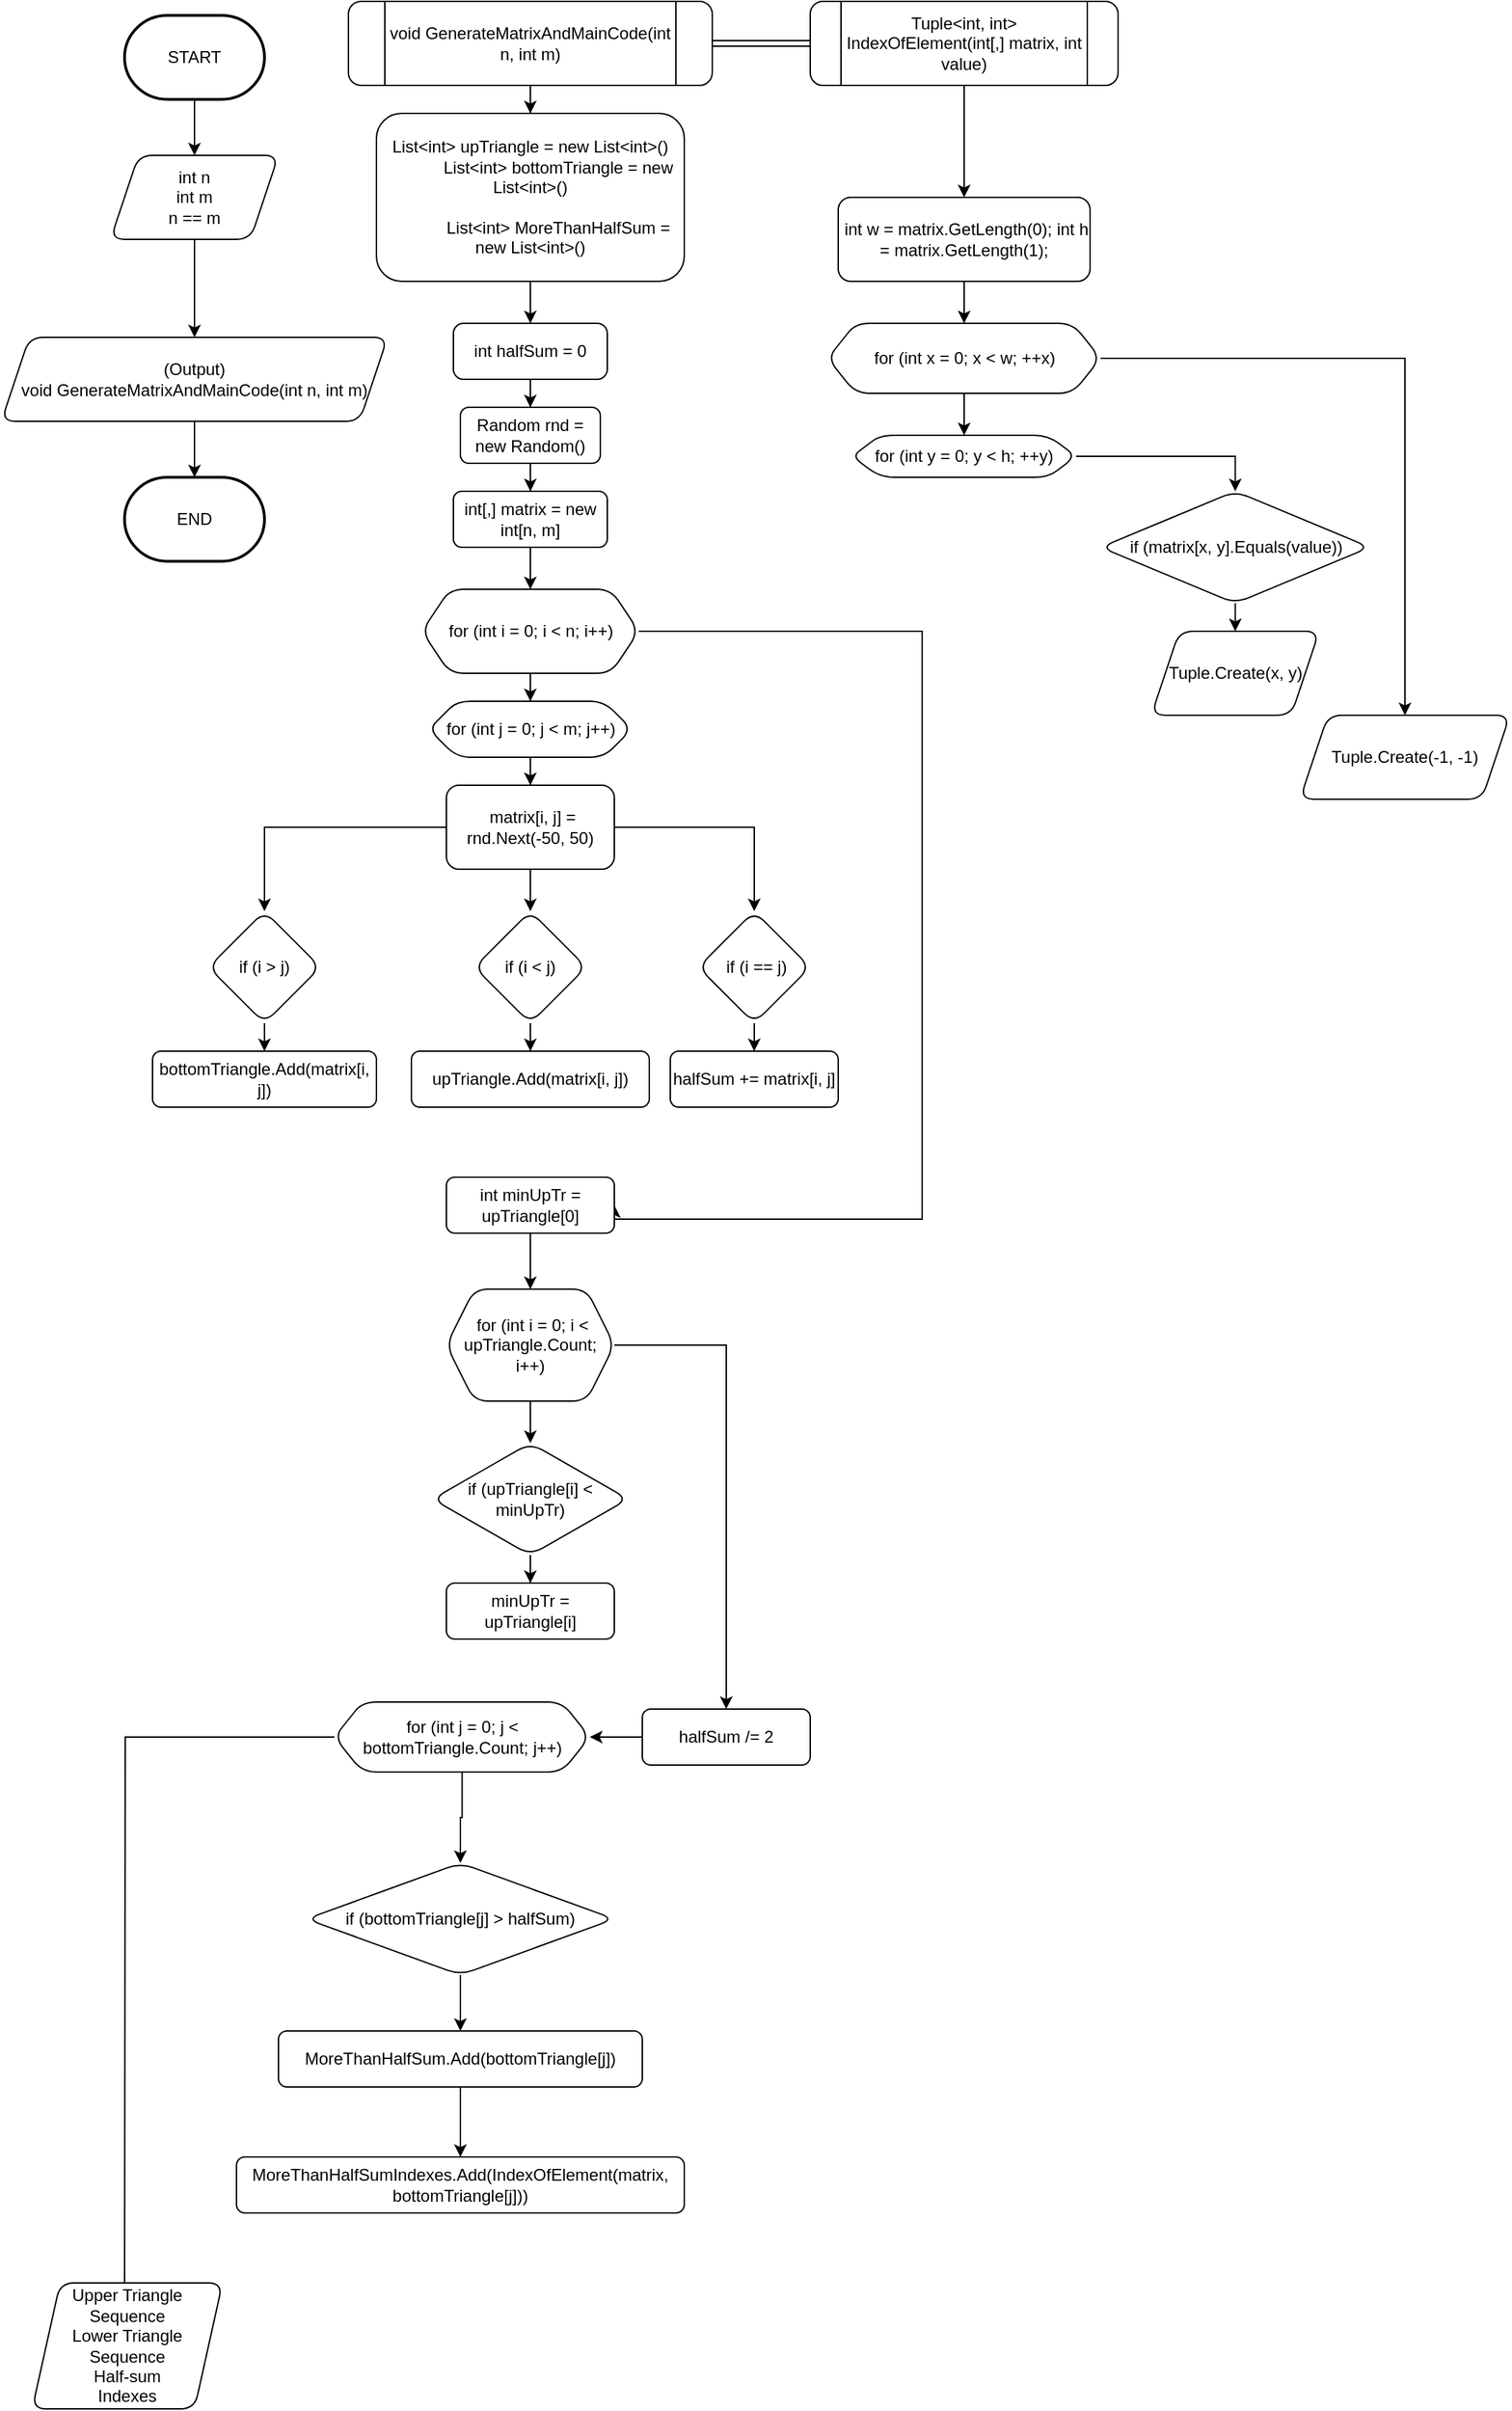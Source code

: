 <mxfile version="16.0.2" type="device"><diagram id="C5RBs43oDa-KdzZeNtuy" name="Page-1"><mxGraphModel dx="1102" dy="857" grid="1" gridSize="10" guides="1" tooltips="1" connect="1" arrows="1" fold="1" page="1" pageScale="1" pageWidth="827" pageHeight="1169" math="0" shadow="0"><root><mxCell id="WIyWlLk6GJQsqaUBKTNV-0"/><mxCell id="WIyWlLk6GJQsqaUBKTNV-1" parent="WIyWlLk6GJQsqaUBKTNV-0"/><mxCell id="bR5sIS3NNHZ-FKMrunje-4" value="" style="edgeStyle=orthogonalEdgeStyle;rounded=0;orthogonalLoop=1;jettySize=auto;html=1;" edge="1" parent="WIyWlLk6GJQsqaUBKTNV-1" source="bR5sIS3NNHZ-FKMrunje-0" target="bR5sIS3NNHZ-FKMrunje-3"><mxGeometry relative="1" as="geometry"/></mxCell><mxCell id="bR5sIS3NNHZ-FKMrunje-0" value="START&lt;br&gt;" style="strokeWidth=2;html=1;shape=mxgraph.flowchart.terminator;whiteSpace=wrap;" vertex="1" parent="WIyWlLk6GJQsqaUBKTNV-1"><mxGeometry x="360" y="410" width="100" height="60" as="geometry"/></mxCell><mxCell id="bR5sIS3NNHZ-FKMrunje-75" value="" style="edgeStyle=orthogonalEdgeStyle;rounded=0;orthogonalLoop=1;jettySize=auto;html=1;" edge="1" parent="WIyWlLk6GJQsqaUBKTNV-1" source="bR5sIS3NNHZ-FKMrunje-3" target="bR5sIS3NNHZ-FKMrunje-74"><mxGeometry relative="1" as="geometry"/></mxCell><mxCell id="bR5sIS3NNHZ-FKMrunje-3" value="int n&lt;br&gt;int m&lt;br&gt;n == m" style="shape=parallelogram;perimeter=parallelogramPerimeter;whiteSpace=wrap;html=1;fixedSize=1;rounded=1;" vertex="1" parent="WIyWlLk6GJQsqaUBKTNV-1"><mxGeometry x="350" y="510" width="120" height="60" as="geometry"/></mxCell><mxCell id="bR5sIS3NNHZ-FKMrunje-7" value="" style="edgeStyle=orthogonalEdgeStyle;rounded=0;orthogonalLoop=1;jettySize=auto;html=1;" edge="1" parent="WIyWlLk6GJQsqaUBKTNV-1" source="bR5sIS3NNHZ-FKMrunje-5" target="bR5sIS3NNHZ-FKMrunje-6"><mxGeometry relative="1" as="geometry"/></mxCell><mxCell id="bR5sIS3NNHZ-FKMrunje-55" value="" style="edgeStyle=orthogonalEdgeStyle;rounded=0;orthogonalLoop=1;jettySize=auto;html=1;shape=link;" edge="1" parent="WIyWlLk6GJQsqaUBKTNV-1" source="bR5sIS3NNHZ-FKMrunje-5" target="bR5sIS3NNHZ-FKMrunje-54"><mxGeometry relative="1" as="geometry"/></mxCell><mxCell id="bR5sIS3NNHZ-FKMrunje-5" value="void GenerateMatrixAndMainCode(int n, int m)" style="shape=process;whiteSpace=wrap;html=1;backgroundOutline=1;rounded=1;" vertex="1" parent="WIyWlLk6GJQsqaUBKTNV-1"><mxGeometry x="520" y="400" width="260" height="60" as="geometry"/></mxCell><mxCell id="bR5sIS3NNHZ-FKMrunje-9" value="" style="edgeStyle=orthogonalEdgeStyle;rounded=0;orthogonalLoop=1;jettySize=auto;html=1;" edge="1" parent="WIyWlLk6GJQsqaUBKTNV-1" source="bR5sIS3NNHZ-FKMrunje-6" target="bR5sIS3NNHZ-FKMrunje-8"><mxGeometry relative="1" as="geometry"/></mxCell><mxCell id="bR5sIS3NNHZ-FKMrunje-6" value="&lt;div&gt;List&amp;lt;int&amp;gt; upTriangle = new List&amp;lt;int&amp;gt;()&lt;/div&gt;&lt;div&gt;&amp;nbsp; &amp;nbsp; &amp;nbsp; &amp;nbsp; &amp;nbsp; &amp;nbsp; List&amp;lt;int&amp;gt; bottomTriangle = new List&amp;lt;int&amp;gt;()&lt;/div&gt;&lt;div&gt;&lt;br&gt;&lt;/div&gt;&lt;div&gt;&amp;nbsp; &amp;nbsp; &amp;nbsp; &amp;nbsp; &amp;nbsp; &amp;nbsp; List&amp;lt;int&amp;gt; MoreThanHalfSum = new List&amp;lt;int&amp;gt;()&lt;/div&gt;" style="whiteSpace=wrap;html=1;rounded=1;align=center;" vertex="1" parent="WIyWlLk6GJQsqaUBKTNV-1"><mxGeometry x="540" y="480" width="220" height="120" as="geometry"/></mxCell><mxCell id="bR5sIS3NNHZ-FKMrunje-11" value="" style="edgeStyle=orthogonalEdgeStyle;rounded=0;orthogonalLoop=1;jettySize=auto;html=1;" edge="1" parent="WIyWlLk6GJQsqaUBKTNV-1" source="bR5sIS3NNHZ-FKMrunje-8" target="bR5sIS3NNHZ-FKMrunje-10"><mxGeometry relative="1" as="geometry"/></mxCell><mxCell id="bR5sIS3NNHZ-FKMrunje-8" value="int halfSum = 0" style="whiteSpace=wrap;html=1;rounded=1;arcSize=18;" vertex="1" parent="WIyWlLk6GJQsqaUBKTNV-1"><mxGeometry x="595" y="630" width="110" height="40" as="geometry"/></mxCell><mxCell id="bR5sIS3NNHZ-FKMrunje-13" value="" style="edgeStyle=orthogonalEdgeStyle;rounded=0;orthogonalLoop=1;jettySize=auto;html=1;" edge="1" parent="WIyWlLk6GJQsqaUBKTNV-1" source="bR5sIS3NNHZ-FKMrunje-10" target="bR5sIS3NNHZ-FKMrunje-12"><mxGeometry relative="1" as="geometry"/></mxCell><mxCell id="bR5sIS3NNHZ-FKMrunje-10" value="Random rnd = new Random()" style="whiteSpace=wrap;html=1;rounded=1;" vertex="1" parent="WIyWlLk6GJQsqaUBKTNV-1"><mxGeometry x="600" y="690" width="100" height="40" as="geometry"/></mxCell><mxCell id="bR5sIS3NNHZ-FKMrunje-15" value="" style="edgeStyle=orthogonalEdgeStyle;rounded=0;orthogonalLoop=1;jettySize=auto;html=1;" edge="1" parent="WIyWlLk6GJQsqaUBKTNV-1" source="bR5sIS3NNHZ-FKMrunje-12" target="bR5sIS3NNHZ-FKMrunje-14"><mxGeometry relative="1" as="geometry"/></mxCell><mxCell id="bR5sIS3NNHZ-FKMrunje-12" value="int[,] matrix = new int[n, m]" style="whiteSpace=wrap;html=1;rounded=1;" vertex="1" parent="WIyWlLk6GJQsqaUBKTNV-1"><mxGeometry x="595" y="750" width="110" height="40" as="geometry"/></mxCell><mxCell id="bR5sIS3NNHZ-FKMrunje-17" value="" style="edgeStyle=orthogonalEdgeStyle;rounded=0;orthogonalLoop=1;jettySize=auto;html=1;" edge="1" parent="WIyWlLk6GJQsqaUBKTNV-1" source="bR5sIS3NNHZ-FKMrunje-14" target="bR5sIS3NNHZ-FKMrunje-16"><mxGeometry relative="1" as="geometry"/></mxCell><mxCell id="bR5sIS3NNHZ-FKMrunje-34" style="edgeStyle=orthogonalEdgeStyle;rounded=0;orthogonalLoop=1;jettySize=auto;html=1;entryX=1;entryY=0.5;entryDx=0;entryDy=0;" edge="1" parent="WIyWlLk6GJQsqaUBKTNV-1" source="bR5sIS3NNHZ-FKMrunje-14" target="bR5sIS3NNHZ-FKMrunje-35"><mxGeometry relative="1" as="geometry"><mxPoint x="910" y="1270" as="targetPoint"/><Array as="points"><mxPoint x="930" y="850"/><mxPoint x="930" y="1270"/><mxPoint x="710" y="1270"/></Array></mxGeometry></mxCell><mxCell id="bR5sIS3NNHZ-FKMrunje-14" value="for (int i = 0; i &amp;lt; n; i++)" style="shape=hexagon;perimeter=hexagonPerimeter2;whiteSpace=wrap;html=1;fixedSize=1;rounded=1;" vertex="1" parent="WIyWlLk6GJQsqaUBKTNV-1"><mxGeometry x="572.5" y="820" width="155" height="60" as="geometry"/></mxCell><mxCell id="bR5sIS3NNHZ-FKMrunje-19" value="" style="edgeStyle=orthogonalEdgeStyle;rounded=0;orthogonalLoop=1;jettySize=auto;html=1;" edge="1" parent="WIyWlLk6GJQsqaUBKTNV-1" source="bR5sIS3NNHZ-FKMrunje-16" target="bR5sIS3NNHZ-FKMrunje-18"><mxGeometry relative="1" as="geometry"/></mxCell><mxCell id="bR5sIS3NNHZ-FKMrunje-16" value="for (int j = 0; j &amp;lt; m; j++)" style="shape=hexagon;perimeter=hexagonPerimeter2;whiteSpace=wrap;html=1;fixedSize=1;rounded=1;" vertex="1" parent="WIyWlLk6GJQsqaUBKTNV-1"><mxGeometry x="577.5" y="900" width="145" height="40" as="geometry"/></mxCell><mxCell id="bR5sIS3NNHZ-FKMrunje-21" value="" style="edgeStyle=orthogonalEdgeStyle;rounded=0;orthogonalLoop=1;jettySize=auto;html=1;" edge="1" parent="WIyWlLk6GJQsqaUBKTNV-1" source="bR5sIS3NNHZ-FKMrunje-18" target="bR5sIS3NNHZ-FKMrunje-20"><mxGeometry relative="1" as="geometry"/></mxCell><mxCell id="bR5sIS3NNHZ-FKMrunje-27" style="edgeStyle=orthogonalEdgeStyle;rounded=0;orthogonalLoop=1;jettySize=auto;html=1;entryX=0.5;entryY=0;entryDx=0;entryDy=0;" edge="1" parent="WIyWlLk6GJQsqaUBKTNV-1" source="bR5sIS3NNHZ-FKMrunje-18" target="bR5sIS3NNHZ-FKMrunje-26"><mxGeometry relative="1" as="geometry"/></mxCell><mxCell id="bR5sIS3NNHZ-FKMrunje-30" style="edgeStyle=orthogonalEdgeStyle;rounded=0;orthogonalLoop=1;jettySize=auto;html=1;" edge="1" parent="WIyWlLk6GJQsqaUBKTNV-1" source="bR5sIS3NNHZ-FKMrunje-18" target="bR5sIS3NNHZ-FKMrunje-31"><mxGeometry relative="1" as="geometry"><mxPoint x="810" y="1050" as="targetPoint"/></mxGeometry></mxCell><mxCell id="bR5sIS3NNHZ-FKMrunje-18" value="&amp;nbsp;matrix[i, j] = rnd.Next(-50, 50)" style="rounded=1;whiteSpace=wrap;html=1;" vertex="1" parent="WIyWlLk6GJQsqaUBKTNV-1"><mxGeometry x="590" y="960" width="120" height="60" as="geometry"/></mxCell><mxCell id="bR5sIS3NNHZ-FKMrunje-23" value="" style="edgeStyle=orthogonalEdgeStyle;rounded=0;orthogonalLoop=1;jettySize=auto;html=1;" edge="1" parent="WIyWlLk6GJQsqaUBKTNV-1" source="bR5sIS3NNHZ-FKMrunje-20" target="bR5sIS3NNHZ-FKMrunje-22"><mxGeometry relative="1" as="geometry"/></mxCell><mxCell id="bR5sIS3NNHZ-FKMrunje-20" value="if (i &amp;lt; j)" style="rhombus;whiteSpace=wrap;html=1;rounded=1;" vertex="1" parent="WIyWlLk6GJQsqaUBKTNV-1"><mxGeometry x="610" y="1050" width="80" height="80" as="geometry"/></mxCell><mxCell id="bR5sIS3NNHZ-FKMrunje-22" value="upTriangle.Add(matrix[i, j])" style="whiteSpace=wrap;html=1;rounded=1;" vertex="1" parent="WIyWlLk6GJQsqaUBKTNV-1"><mxGeometry x="565" y="1150" width="170" height="40" as="geometry"/></mxCell><mxCell id="bR5sIS3NNHZ-FKMrunje-29" value="" style="edgeStyle=orthogonalEdgeStyle;rounded=0;orthogonalLoop=1;jettySize=auto;html=1;" edge="1" parent="WIyWlLk6GJQsqaUBKTNV-1" source="bR5sIS3NNHZ-FKMrunje-26" target="bR5sIS3NNHZ-FKMrunje-28"><mxGeometry relative="1" as="geometry"/></mxCell><mxCell id="bR5sIS3NNHZ-FKMrunje-26" value="if (i &amp;gt; j)" style="rhombus;whiteSpace=wrap;html=1;rounded=1;" vertex="1" parent="WIyWlLk6GJQsqaUBKTNV-1"><mxGeometry x="420" y="1050" width="80" height="80" as="geometry"/></mxCell><mxCell id="bR5sIS3NNHZ-FKMrunje-28" value="bottomTriangle.Add(matrix[i, j])" style="rounded=1;whiteSpace=wrap;html=1;" vertex="1" parent="WIyWlLk6GJQsqaUBKTNV-1"><mxGeometry x="380" y="1150" width="160" height="40" as="geometry"/></mxCell><mxCell id="bR5sIS3NNHZ-FKMrunje-33" value="" style="edgeStyle=orthogonalEdgeStyle;rounded=0;orthogonalLoop=1;jettySize=auto;html=1;" edge="1" parent="WIyWlLk6GJQsqaUBKTNV-1" source="bR5sIS3NNHZ-FKMrunje-31" target="bR5sIS3NNHZ-FKMrunje-32"><mxGeometry relative="1" as="geometry"/></mxCell><mxCell id="bR5sIS3NNHZ-FKMrunje-31" value="&amp;nbsp;if (i == j)" style="rhombus;whiteSpace=wrap;html=1;rounded=1;" vertex="1" parent="WIyWlLk6GJQsqaUBKTNV-1"><mxGeometry x="770" y="1050" width="80" height="80" as="geometry"/></mxCell><mxCell id="bR5sIS3NNHZ-FKMrunje-32" value="halfSum += matrix[i, j]" style="whiteSpace=wrap;html=1;rounded=1;" vertex="1" parent="WIyWlLk6GJQsqaUBKTNV-1"><mxGeometry x="750" y="1150" width="120" height="40" as="geometry"/></mxCell><mxCell id="bR5sIS3NNHZ-FKMrunje-39" value="" style="edgeStyle=orthogonalEdgeStyle;rounded=0;orthogonalLoop=1;jettySize=auto;html=1;" edge="1" parent="WIyWlLk6GJQsqaUBKTNV-1" source="bR5sIS3NNHZ-FKMrunje-35" target="bR5sIS3NNHZ-FKMrunje-38"><mxGeometry relative="1" as="geometry"/></mxCell><mxCell id="bR5sIS3NNHZ-FKMrunje-35" value="int minUpTr = upTriangle[0]" style="rounded=1;whiteSpace=wrap;html=1;" vertex="1" parent="WIyWlLk6GJQsqaUBKTNV-1"><mxGeometry x="590" y="1240" width="120" height="40" as="geometry"/></mxCell><mxCell id="bR5sIS3NNHZ-FKMrunje-41" value="" style="edgeStyle=orthogonalEdgeStyle;rounded=0;orthogonalLoop=1;jettySize=auto;html=1;" edge="1" parent="WIyWlLk6GJQsqaUBKTNV-1" source="bR5sIS3NNHZ-FKMrunje-38" target="bR5sIS3NNHZ-FKMrunje-40"><mxGeometry relative="1" as="geometry"/></mxCell><mxCell id="bR5sIS3NNHZ-FKMrunje-44" style="edgeStyle=orthogonalEdgeStyle;rounded=0;orthogonalLoop=1;jettySize=auto;html=1;" edge="1" parent="WIyWlLk6GJQsqaUBKTNV-1" source="bR5sIS3NNHZ-FKMrunje-38" target="bR5sIS3NNHZ-FKMrunje-45"><mxGeometry relative="1" as="geometry"><mxPoint x="790" y="1630" as="targetPoint"/></mxGeometry></mxCell><mxCell id="bR5sIS3NNHZ-FKMrunje-38" value="&amp;nbsp;for (int i = 0; i &amp;lt; upTriangle.Count; i++)" style="shape=hexagon;perimeter=hexagonPerimeter2;whiteSpace=wrap;html=1;fixedSize=1;rounded=1;" vertex="1" parent="WIyWlLk6GJQsqaUBKTNV-1"><mxGeometry x="590" y="1320" width="120" height="80" as="geometry"/></mxCell><mxCell id="bR5sIS3NNHZ-FKMrunje-43" value="" style="edgeStyle=orthogonalEdgeStyle;rounded=0;orthogonalLoop=1;jettySize=auto;html=1;" edge="1" parent="WIyWlLk6GJQsqaUBKTNV-1" source="bR5sIS3NNHZ-FKMrunje-40" target="bR5sIS3NNHZ-FKMrunje-42"><mxGeometry relative="1" as="geometry"/></mxCell><mxCell id="bR5sIS3NNHZ-FKMrunje-40" value="if (upTriangle[i] &amp;lt; minUpTr)" style="rhombus;whiteSpace=wrap;html=1;rounded=1;" vertex="1" parent="WIyWlLk6GJQsqaUBKTNV-1"><mxGeometry x="580" y="1430" width="140" height="80" as="geometry"/></mxCell><mxCell id="bR5sIS3NNHZ-FKMrunje-42" value="minUpTr = upTriangle[i]" style="whiteSpace=wrap;html=1;rounded=1;" vertex="1" parent="WIyWlLk6GJQsqaUBKTNV-1"><mxGeometry x="590" y="1530" width="120" height="40" as="geometry"/></mxCell><mxCell id="bR5sIS3NNHZ-FKMrunje-47" value="" style="edgeStyle=orthogonalEdgeStyle;rounded=0;orthogonalLoop=1;jettySize=auto;html=1;" edge="1" parent="WIyWlLk6GJQsqaUBKTNV-1" source="bR5sIS3NNHZ-FKMrunje-45" target="bR5sIS3NNHZ-FKMrunje-46"><mxGeometry relative="1" as="geometry"/></mxCell><mxCell id="bR5sIS3NNHZ-FKMrunje-45" value="halfSum /= 2" style="rounded=1;whiteSpace=wrap;html=1;" vertex="1" parent="WIyWlLk6GJQsqaUBKTNV-1"><mxGeometry x="730" y="1620" width="120" height="40" as="geometry"/></mxCell><mxCell id="bR5sIS3NNHZ-FKMrunje-49" value="" style="edgeStyle=orthogonalEdgeStyle;rounded=0;orthogonalLoop=1;jettySize=auto;html=1;" edge="1" parent="WIyWlLk6GJQsqaUBKTNV-1" source="bR5sIS3NNHZ-FKMrunje-46" target="bR5sIS3NNHZ-FKMrunje-48"><mxGeometry relative="1" as="geometry"/></mxCell><mxCell id="bR5sIS3NNHZ-FKMrunje-70" style="edgeStyle=orthogonalEdgeStyle;rounded=0;orthogonalLoop=1;jettySize=auto;html=1;" edge="1" parent="WIyWlLk6GJQsqaUBKTNV-1" source="bR5sIS3NNHZ-FKMrunje-46"><mxGeometry relative="1" as="geometry"><mxPoint x="360" y="2050" as="targetPoint"/></mxGeometry></mxCell><mxCell id="bR5sIS3NNHZ-FKMrunje-46" value="for (int j = 0; j &amp;lt; bottomTriangle.Count; j++)" style="shape=hexagon;perimeter=hexagonPerimeter2;whiteSpace=wrap;html=1;fixedSize=1;rounded=1;" vertex="1" parent="WIyWlLk6GJQsqaUBKTNV-1"><mxGeometry x="510" y="1615" width="182.5" height="50" as="geometry"/></mxCell><mxCell id="bR5sIS3NNHZ-FKMrunje-51" value="" style="edgeStyle=orthogonalEdgeStyle;rounded=0;orthogonalLoop=1;jettySize=auto;html=1;" edge="1" parent="WIyWlLk6GJQsqaUBKTNV-1" source="bR5sIS3NNHZ-FKMrunje-48" target="bR5sIS3NNHZ-FKMrunje-50"><mxGeometry relative="1" as="geometry"/></mxCell><mxCell id="bR5sIS3NNHZ-FKMrunje-48" value="if (bottomTriangle[j] &amp;gt; halfSum)" style="rhombus;whiteSpace=wrap;html=1;rounded=1;" vertex="1" parent="WIyWlLk6GJQsqaUBKTNV-1"><mxGeometry x="490" y="1730" width="220" height="80" as="geometry"/></mxCell><mxCell id="bR5sIS3NNHZ-FKMrunje-53" value="" style="edgeStyle=orthogonalEdgeStyle;rounded=0;orthogonalLoop=1;jettySize=auto;html=1;" edge="1" parent="WIyWlLk6GJQsqaUBKTNV-1" source="bR5sIS3NNHZ-FKMrunje-50" target="bR5sIS3NNHZ-FKMrunje-52"><mxGeometry relative="1" as="geometry"/></mxCell><mxCell id="bR5sIS3NNHZ-FKMrunje-50" value="MoreThanHalfSum.Add(bottomTriangle[j])" style="whiteSpace=wrap;html=1;rounded=1;" vertex="1" parent="WIyWlLk6GJQsqaUBKTNV-1"><mxGeometry x="470" y="1850" width="260" height="40" as="geometry"/></mxCell><mxCell id="bR5sIS3NNHZ-FKMrunje-52" value="MoreThanHalfSumIndexes.Add(IndexOfElement(matrix, bottomTriangle[j]))" style="whiteSpace=wrap;html=1;rounded=1;" vertex="1" parent="WIyWlLk6GJQsqaUBKTNV-1"><mxGeometry x="440" y="1940" width="320" height="40" as="geometry"/></mxCell><mxCell id="bR5sIS3NNHZ-FKMrunje-57" value="" style="edgeStyle=orthogonalEdgeStyle;rounded=0;orthogonalLoop=1;jettySize=auto;html=1;" edge="1" parent="WIyWlLk6GJQsqaUBKTNV-1" source="bR5sIS3NNHZ-FKMrunje-54" target="bR5sIS3NNHZ-FKMrunje-56"><mxGeometry relative="1" as="geometry"/></mxCell><mxCell id="bR5sIS3NNHZ-FKMrunje-54" value="Tuple&amp;lt;int, int&amp;gt; IndexOfElement(int[,] matrix, int value)" style="shape=process;whiteSpace=wrap;html=1;backgroundOutline=1;rounded=1;" vertex="1" parent="WIyWlLk6GJQsqaUBKTNV-1"><mxGeometry x="850" y="400" width="220" height="60" as="geometry"/></mxCell><mxCell id="bR5sIS3NNHZ-FKMrunje-59" value="" style="edgeStyle=orthogonalEdgeStyle;rounded=0;orthogonalLoop=1;jettySize=auto;html=1;" edge="1" parent="WIyWlLk6GJQsqaUBKTNV-1" source="bR5sIS3NNHZ-FKMrunje-56" target="bR5sIS3NNHZ-FKMrunje-58"><mxGeometry relative="1" as="geometry"/></mxCell><mxCell id="bR5sIS3NNHZ-FKMrunje-56" value="&amp;nbsp;int w = matrix.GetLength(0); int h = matrix.GetLength(1);" style="whiteSpace=wrap;html=1;rounded=1;" vertex="1" parent="WIyWlLk6GJQsqaUBKTNV-1"><mxGeometry x="870" y="540" width="180" height="60" as="geometry"/></mxCell><mxCell id="bR5sIS3NNHZ-FKMrunje-61" value="" style="edgeStyle=orthogonalEdgeStyle;rounded=0;orthogonalLoop=1;jettySize=auto;html=1;" edge="1" parent="WIyWlLk6GJQsqaUBKTNV-1" source="bR5sIS3NNHZ-FKMrunje-58" target="bR5sIS3NNHZ-FKMrunje-60"><mxGeometry relative="1" as="geometry"/></mxCell><mxCell id="bR5sIS3NNHZ-FKMrunje-67" style="edgeStyle=orthogonalEdgeStyle;rounded=0;orthogonalLoop=1;jettySize=auto;html=1;" edge="1" parent="WIyWlLk6GJQsqaUBKTNV-1" source="bR5sIS3NNHZ-FKMrunje-58" target="bR5sIS3NNHZ-FKMrunje-68"><mxGeometry relative="1" as="geometry"><mxPoint x="1270" y="1010" as="targetPoint"/></mxGeometry></mxCell><mxCell id="bR5sIS3NNHZ-FKMrunje-58" value="for (int x = 0; x &amp;lt; w; ++x)" style="shape=hexagon;perimeter=hexagonPerimeter2;whiteSpace=wrap;html=1;fixedSize=1;rounded=1;" vertex="1" parent="WIyWlLk6GJQsqaUBKTNV-1"><mxGeometry x="862.5" y="630" width="195" height="50" as="geometry"/></mxCell><mxCell id="bR5sIS3NNHZ-FKMrunje-63" style="edgeStyle=orthogonalEdgeStyle;rounded=0;orthogonalLoop=1;jettySize=auto;html=1;" edge="1" parent="WIyWlLk6GJQsqaUBKTNV-1" source="bR5sIS3NNHZ-FKMrunje-60" target="bR5sIS3NNHZ-FKMrunje-62"><mxGeometry relative="1" as="geometry"/></mxCell><mxCell id="bR5sIS3NNHZ-FKMrunje-60" value="for (int y = 0; y &amp;lt; h; ++y)" style="shape=hexagon;perimeter=hexagonPerimeter2;whiteSpace=wrap;html=1;fixedSize=1;rounded=1;" vertex="1" parent="WIyWlLk6GJQsqaUBKTNV-1"><mxGeometry x="880" y="710" width="160" height="30" as="geometry"/></mxCell><mxCell id="bR5sIS3NNHZ-FKMrunje-65" value="" style="edgeStyle=orthogonalEdgeStyle;rounded=0;orthogonalLoop=1;jettySize=auto;html=1;" edge="1" parent="WIyWlLk6GJQsqaUBKTNV-1" source="bR5sIS3NNHZ-FKMrunje-62" target="bR5sIS3NNHZ-FKMrunje-64"><mxGeometry relative="1" as="geometry"/></mxCell><mxCell id="bR5sIS3NNHZ-FKMrunje-62" value="if (matrix[x, y].Equals(value))" style="rhombus;whiteSpace=wrap;html=1;rounded=1;" vertex="1" parent="WIyWlLk6GJQsqaUBKTNV-1"><mxGeometry x="1057.5" y="750" width="192.5" height="80" as="geometry"/></mxCell><mxCell id="bR5sIS3NNHZ-FKMrunje-64" value="Tuple.Create(x, y)" style="shape=parallelogram;perimeter=parallelogramPerimeter;whiteSpace=wrap;html=1;fixedSize=1;rounded=1;" vertex="1" parent="WIyWlLk6GJQsqaUBKTNV-1"><mxGeometry x="1093.75" y="850" width="120" height="60" as="geometry"/></mxCell><mxCell id="bR5sIS3NNHZ-FKMrunje-68" value="Tuple.Create(-1, -1)" style="shape=parallelogram;perimeter=parallelogramPerimeter;whiteSpace=wrap;html=1;fixedSize=1;rounded=1;" vertex="1" parent="WIyWlLk6GJQsqaUBKTNV-1"><mxGeometry x="1200" y="910" width="150" height="60" as="geometry"/></mxCell><mxCell id="bR5sIS3NNHZ-FKMrunje-69" value="Upper Triangle Sequence&lt;br&gt;Lower Triangle Sequence&lt;br&gt;Half-sum&lt;br&gt;Indexes" style="shape=parallelogram;perimeter=parallelogramPerimeter;whiteSpace=wrap;html=1;fixedSize=1;rounded=1;" vertex="1" parent="WIyWlLk6GJQsqaUBKTNV-1"><mxGeometry x="294" y="2030" width="136" height="90" as="geometry"/></mxCell><mxCell id="bR5sIS3NNHZ-FKMrunje-77" value="" style="edgeStyle=orthogonalEdgeStyle;rounded=0;orthogonalLoop=1;jettySize=auto;html=1;" edge="1" parent="WIyWlLk6GJQsqaUBKTNV-1" source="bR5sIS3NNHZ-FKMrunje-74" target="bR5sIS3NNHZ-FKMrunje-76"><mxGeometry relative="1" as="geometry"/></mxCell><mxCell id="bR5sIS3NNHZ-FKMrunje-74" value="(Output)&lt;br&gt;void GenerateMatrixAndMainCode(int n, int m)" style="shape=parallelogram;perimeter=parallelogramPerimeter;whiteSpace=wrap;html=1;fixedSize=1;rounded=1;" vertex="1" parent="WIyWlLk6GJQsqaUBKTNV-1"><mxGeometry x="272" y="640" width="276" height="60" as="geometry"/></mxCell><mxCell id="bR5sIS3NNHZ-FKMrunje-76" value="END" style="strokeWidth=2;html=1;shape=mxgraph.flowchart.terminator;whiteSpace=wrap;" vertex="1" parent="WIyWlLk6GJQsqaUBKTNV-1"><mxGeometry x="360" y="740" width="100" height="60" as="geometry"/></mxCell></root></mxGraphModel></diagram></mxfile>